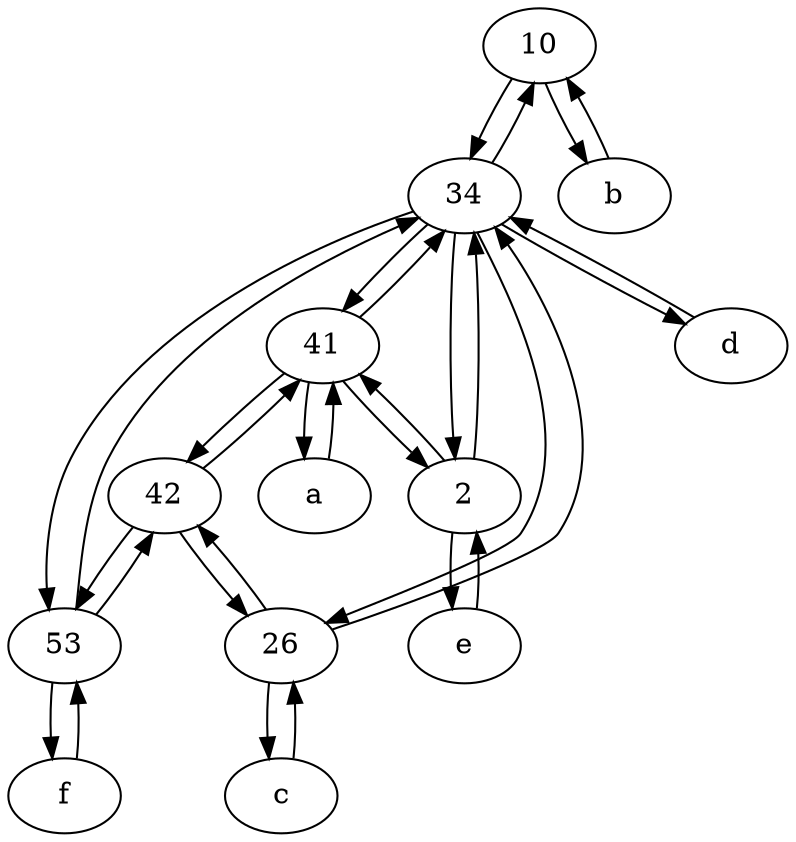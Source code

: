 digraph  {
	10;
	a [pos="40,10!"];
	53;
	2;
	26;
	34;
	c [pos="20,10!"];
	e [pos="30,50!"];
	d [pos="20,30!"];
	f [pos="15,45!"];
	42;
	41;
	b [pos="50,20!"];
	41 -> 2;
	d -> 34;
	c -> 26;
	41 -> a;
	41 -> 42;
	26 -> 42;
	53 -> f;
	41 -> 34;
	42 -> 41;
	53 -> 34;
	42 -> 53;
	2 -> e;
	34 -> 53;
	2 -> 34;
	f -> 53;
	34 -> 26;
	26 -> 34;
	53 -> 42;
	a -> 41;
	10 -> 34;
	42 -> 26;
	10 -> b;
	b -> 10;
	34 -> 2;
	34 -> 10;
	2 -> 41;
	34 -> 41;
	e -> 2;
	26 -> c;
	34 -> d;

	}